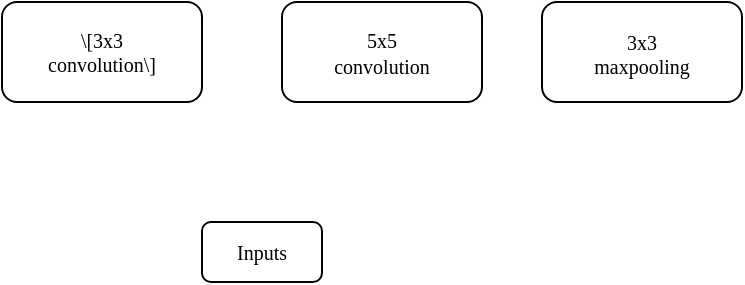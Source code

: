 <mxfile version="28.0.7">
  <diagram name="第 1 页" id="HYxa7WEC0_1FSYDymlBV">
    <mxGraphModel dx="582" dy="329" grid="1" gridSize="10" guides="1" tooltips="1" connect="1" arrows="1" fold="1" page="1" pageScale="1" pageWidth="850" pageHeight="1100" math="1" shadow="0">
      <root>
        <mxCell id="0" />
        <mxCell id="1" parent="0" />
        <mxCell id="3VmzEEaIs7vSzKfIxGev-1" value="&lt;font face=&quot;Times New Roman&quot; style=&quot;font-size: 10px;&quot;&gt;Inputs&lt;/font&gt;" style="rounded=1;whiteSpace=wrap;html=1;" vertex="1" parent="1">
          <mxGeometry x="170" y="250" width="60" height="30" as="geometry" />
        </mxCell>
        <mxCell id="3VmzEEaIs7vSzKfIxGev-2" value="&lt;div style=&quot;line-height: 100%;&quot;&gt;&lt;font style=&quot;font-size: 10px; line-height: 100%;&quot; face=&quot;Times New Roman&quot;&gt;\[3x3&lt;/font&gt;&lt;/div&gt;&lt;div style=&quot;line-height: 100%;&quot;&gt;&lt;span style=&quot;font-size: 10px; font-family: &amp;quot;Times New Roman&amp;quot;; background-color: transparent; color: light-dark(rgb(0, 0, 0), rgb(255, 255, 255));&quot;&gt;convolution\]&lt;/span&gt;&lt;/div&gt;" style="rounded=1;whiteSpace=wrap;html=1;" vertex="1" parent="1">
          <mxGeometry x="70" y="140" width="100" height="50" as="geometry" />
        </mxCell>
        <mxCell id="3VmzEEaIs7vSzKfIxGev-3" value="&lt;div style=&quot;line-height: 100%;&quot;&gt;&lt;font face=&quot;Times New Roman&quot;&gt;&lt;span style=&quot;font-size: 10px;&quot;&gt;5x5&lt;/span&gt;&lt;/font&gt;&lt;br&gt;&lt;div&gt;&lt;font face=&quot;Times New Roman&quot;&gt;&lt;span style=&quot;font-size: 10px; line-height: 100%;&quot;&gt;convolution&lt;/span&gt;&lt;/font&gt;&lt;/div&gt;&lt;/div&gt;" style="rounded=1;whiteSpace=wrap;html=1;" vertex="1" parent="1">
          <mxGeometry x="210" y="140" width="100" height="50" as="geometry" />
        </mxCell>
        <mxCell id="3VmzEEaIs7vSzKfIxGev-4" value="&lt;div style=&quot;line-height: 100%;&quot;&gt;&lt;font style=&quot;font-size: 10px; line-height: 100%;&quot; face=&quot;Times New Roman&quot;&gt;3x3&lt;/font&gt;&lt;div&gt;&lt;font face=&quot;Times New Roman&quot;&gt;&lt;span style=&quot;font-size: 10px; line-height: 100%;&quot;&gt;maxpooling&lt;/span&gt;&lt;/font&gt;&lt;/div&gt;&lt;/div&gt;" style="rounded=1;whiteSpace=wrap;html=1;" vertex="1" parent="1">
          <mxGeometry x="340" y="140" width="100" height="50" as="geometry" />
        </mxCell>
      </root>
    </mxGraphModel>
  </diagram>
</mxfile>
